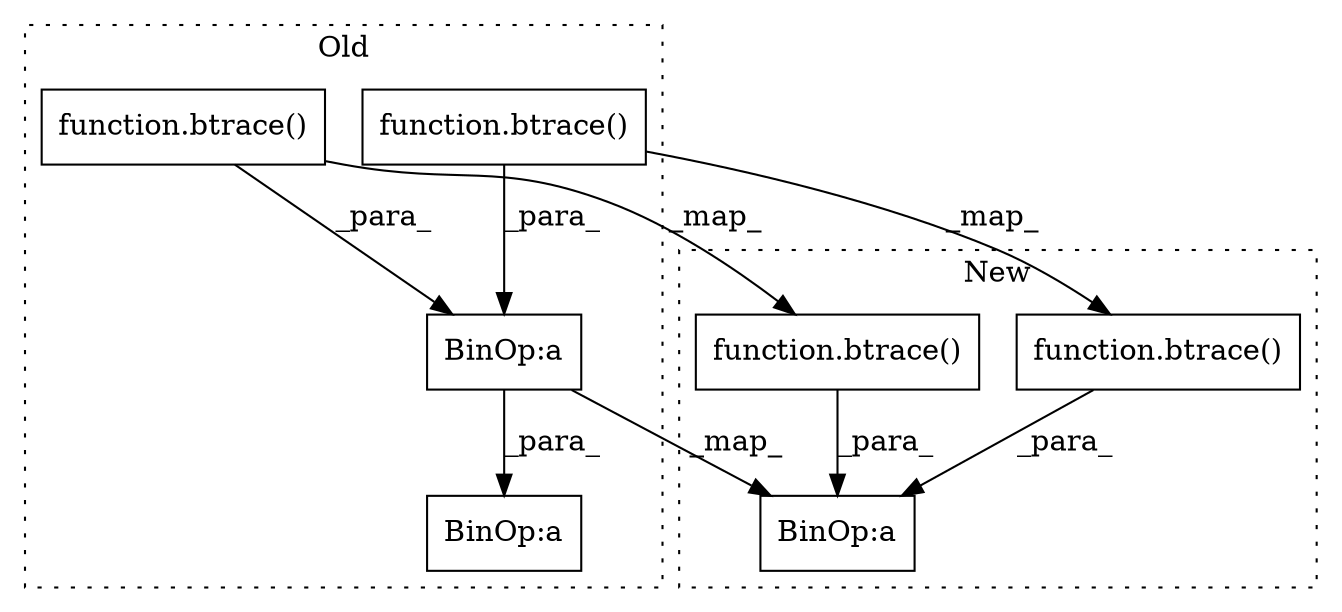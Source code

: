 digraph G {
subgraph cluster0 {
1 [label="function.btrace()" a="75" s="9595,9610" l="7,1" shape="box"];
3 [label="BinOp:a" a="82" s="9591" l="3" shape="box"];
5 [label="BinOp:a" a="82" s="9611" l="29" shape="box"];
6 [label="function.btrace()" a="75" s="9640,9659" l="7,1" shape="box"];
label = "Old";
style="dotted";
}
subgraph cluster1 {
2 [label="function.btrace()" a="75" s="9588,9603" l="7,1" shape="box"];
4 [label="BinOp:a" a="82" s="9604" l="3" shape="box"];
7 [label="function.btrace()" a="75" s="9607,9626" l="7,1" shape="box"];
label = "New";
style="dotted";
}
1 -> 2 [label="_map_"];
1 -> 5 [label="_para_"];
2 -> 4 [label="_para_"];
5 -> 4 [label="_map_"];
5 -> 3 [label="_para_"];
6 -> 7 [label="_map_"];
6 -> 5 [label="_para_"];
7 -> 4 [label="_para_"];
}